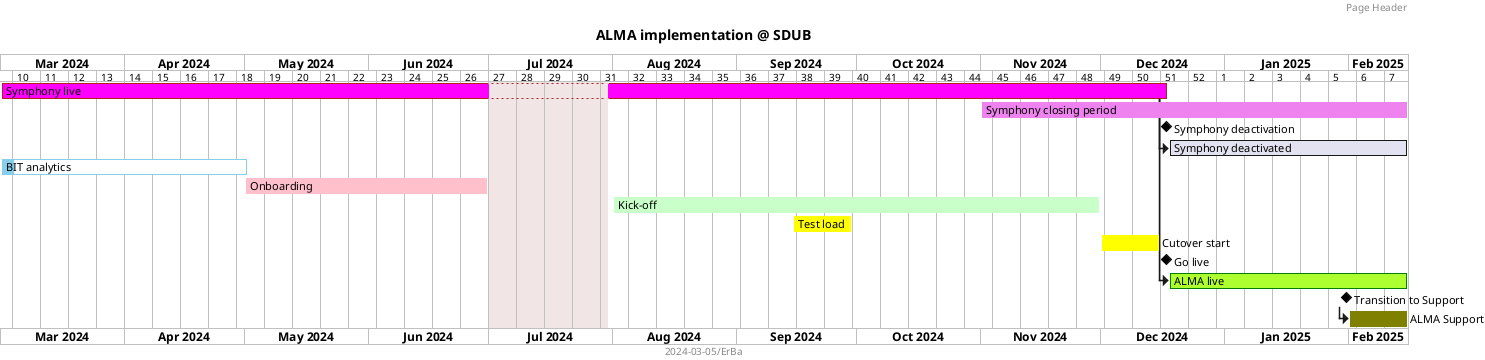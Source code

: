 @startgantt
Project starts 2024-03-01
printscale weekly

TITLE ALMA implementation @ SDUB
header Page Header
footer 2024-03-05/ErBa

'https://raw.githubusercontent.com/BIT-SDUB/ALMA/main/implentation/timeline.puml

' start up
[Symphony live] starts 2024-03-01 and ends 2024-12-17
[Symphony closing period] starts 2024-11-01 and ends 2025-02-15
[Symphony deactivation] happens 2024-12-17
[Symphony deactivated]  starts 2024-12-17 and ends 2025-02-15
[Symphony deactivated] starts at [Symphony live]'s end

[BIT analytics] starts 2024-03-01 and ends 2024-05-01 and is 5% complete

'>>> Exlibris
'• Onboarding May and June 2024
[Onboarding] starts 2024-05-01 and ends 2024-06-30
'
'[Vaccation] starts 2024-07-01 and ends 2024-07-30
'July is closed
2024-07-01 to 2024-07-30 is closed
'
'• Kick-off: early August 2024
[Kick-off] starts 2024-08-01 and ends 2024-11-30
'
'• Test load start: mid-September 2024
[Test load] starts 2024-09-15 and lasts 15 days
'[Test load] lasts 15 days
'
'• Cutover start: 1st December 2024
[Cutover start] starts 2024-12-01
[Cutover start] lasts 15 days
'
'• Go live: 17th December 2024
[Go live] happens 2024-12-17
[ALMA live] starts at [Symphony live]'s end

[ALMA live] starts 2024-12-17 and ends 2025-02-15
'[ALMA live] lasts 60 days
'• Transition to Support: by end of January 2025
[Transition to Support] happens 2025-01-31
'[ALMA live] starts at [Symphony live]'s end
[ALMA Support] starts 2025-01-31 and ends 2025-02-15
[ALMA Support] starts at [Transition to Support]'s end
'
'>>> Colors
  [Symphony live] is colored in Fuchsia/FireBrick
  [Symphony closing period] is colored in violet
'purple
  [ALMA live] is colored in GreenYellow/Green
  [ALMA Support] is colored in Olive
  [Onboarding] is colored in pink
  [Test load] is colored in yellow
  [Cutover start] is colored in yellow
  [Kick-off] is colored in technology 
  '[Vacation] is colored in gray
  [BIT analytics] is colored in SkyBlue
'<<< Colors

@endgantt

